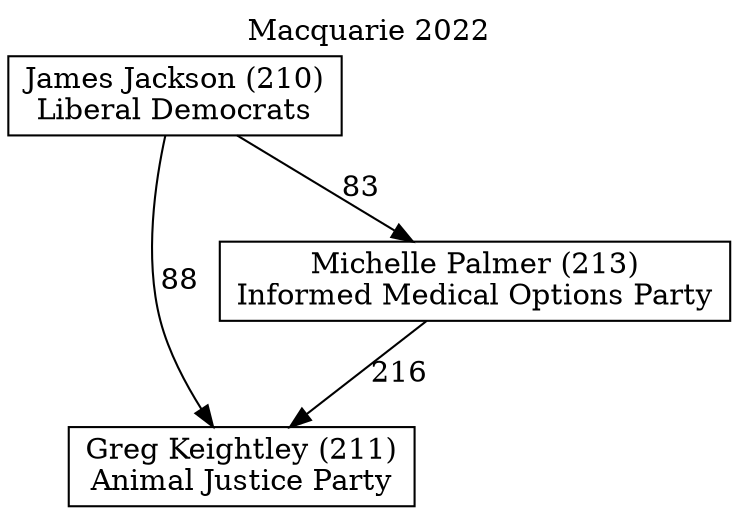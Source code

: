 // House preference flow
digraph "Greg Keightley (211)_Macquarie_2022" {
	graph [label="Macquarie 2022" labelloc=t mclimit=10]
	node [shape=box]
	"Greg Keightley (211)" [label="Greg Keightley (211)
Animal Justice Party"]
	"Michelle Palmer (213)" [label="Michelle Palmer (213)
Informed Medical Options Party"]
	"James Jackson (210)" [label="James Jackson (210)
Liberal Democrats"]
	"Michelle Palmer (213)" -> "Greg Keightley (211)" [label=216]
	"James Jackson (210)" -> "Michelle Palmer (213)" [label=83]
	"James Jackson (210)" -> "Greg Keightley (211)" [label=88]
}
